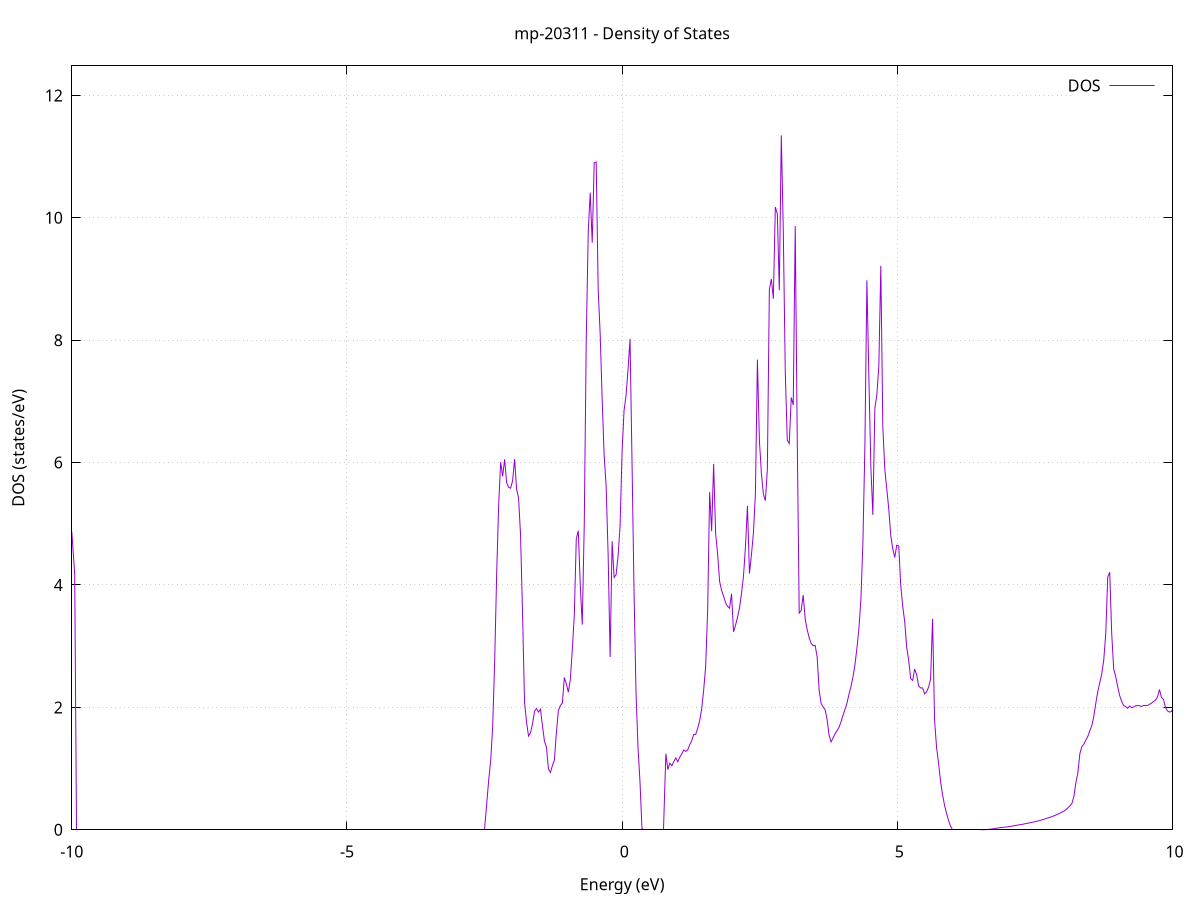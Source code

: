 set title 'mp-20311 - Density of States'
set xlabel 'Energy (eV)'
set ylabel 'DOS (states/eV)'
set grid
set xrange [-10:10]
set yrange [0:12.483]
set xzeroaxis lt -1
set terminal png size 800,600
set output 'mp-20311_dos_gnuplot.png'
plot '-' using 1:2 with lines title 'DOS'
-52.659000 0.000000
-52.622800 0.000000
-52.586700 0.000000
-52.550500 0.000000
-52.514300 0.000000
-52.478200 0.000000
-52.442000 0.000000
-52.405800 0.000000
-52.369700 0.000000
-52.333500 0.000000
-52.297300 0.000000
-52.261200 0.000000
-52.225000 0.000000
-52.188800 0.000000
-52.152700 0.000000
-52.116500 0.000000
-52.080300 0.000000
-52.044200 0.000000
-52.008000 0.000000
-51.971800 0.000000
-51.935700 0.000000
-51.899500 0.000000
-51.863300 0.000000
-51.827200 0.000000
-51.791000 0.000000
-51.754800 0.000000
-51.718700 0.000000
-51.682500 0.000000
-51.646300 0.000000
-51.610200 0.000000
-51.574000 0.000000
-51.537800 0.000000
-51.501700 0.000000
-51.465500 0.000000
-51.429400 0.000000
-51.393200 0.000000
-51.357000 0.000000
-51.320900 0.000000
-51.284700 0.000000
-51.248500 0.000000
-51.212400 0.000000
-51.176200 0.000000
-51.140000 0.000000
-51.103900 0.000000
-51.067700 0.000000
-51.031500 0.000000
-50.995400 0.000000
-50.959200 0.000000
-50.923000 0.000000
-50.886900 0.000000
-50.850700 0.000000
-50.814500 0.000000
-50.778400 0.000000
-50.742200 0.000000
-50.706000 0.000000
-50.669900 0.000000
-50.633700 0.000000
-50.597500 0.000000
-50.561400 0.000000
-50.525200 0.000000
-50.489000 0.000000
-50.452900 0.000000
-50.416700 0.000000
-50.380500 0.000000
-50.344400 0.000000
-50.308200 0.000000
-50.272000 0.000000
-50.235900 0.000000
-50.199700 0.000000
-50.163500 0.000000
-50.127400 0.000000
-50.091200 0.000000
-50.055000 0.000000
-50.018900 0.000000
-49.982700 0.000000
-49.946500 0.000000
-49.910400 0.000000
-49.874200 0.000000
-49.838000 0.000000
-49.801900 0.000000
-49.765700 0.000000
-49.729600 0.000000
-49.693400 0.000000
-49.657200 0.000000
-49.621100 0.000000
-49.584900 0.000000
-49.548700 0.000000
-49.512600 0.000000
-49.476400 0.000000
-49.440200 0.000000
-49.404100 0.000000
-49.367900 37.553500
-49.331700 41.860200
-49.295600 31.629000
-49.259400 39.619000
-49.223200 37.671800
-49.187100 94.613700
-49.150900 0.000000
-49.114700 64.412600
-49.078600 85.226900
-49.042400 0.000000
-49.006200 0.000000
-48.970100 0.000000
-48.933900 0.000000
-48.897700 0.000000
-48.861600 0.000000
-48.825400 0.000000
-48.789200 0.000000
-48.753100 0.000000
-48.716900 0.000000
-48.680700 0.000000
-48.644600 0.000000
-48.608400 0.000000
-48.572200 0.000000
-48.536100 0.000000
-48.499900 0.000000
-48.463700 0.000000
-48.427600 0.000000
-48.391400 0.000000
-48.355200 0.000000
-48.319100 0.000000
-48.282900 0.000000
-48.246700 0.000000
-48.210600 0.000000
-48.174400 0.000000
-48.138200 0.000000
-48.102100 0.000000
-48.065900 0.000000
-48.029800 0.000000
-47.993600 0.000000
-47.957400 0.000000
-47.921300 0.000000
-47.885100 0.000000
-47.848900 0.000000
-47.812800 0.000000
-47.776600 0.000000
-47.740400 0.000000
-47.704300 0.000000
-47.668100 0.000000
-47.631900 0.000000
-47.595800 0.000000
-47.559600 0.000000
-47.523400 0.000000
-47.487300 0.000000
-47.451100 0.000000
-47.414900 0.000000
-47.378800 0.000000
-47.342600 0.000000
-47.306400 0.000000
-47.270300 0.000000
-47.234100 0.000000
-47.197900 0.000000
-47.161800 0.000000
-47.125600 0.000000
-47.089400 0.000000
-47.053300 0.000000
-47.017100 0.000000
-46.980900 0.000000
-46.944800 0.000000
-46.908600 0.000000
-46.872400 0.000000
-46.836300 0.000000
-46.800100 0.000000
-46.763900 0.000000
-46.727800 0.000000
-46.691600 0.000000
-46.655400 0.000000
-46.619300 0.000000
-46.583100 0.000000
-46.546900 0.000000
-46.510800 0.000000
-46.474600 0.000000
-46.438500 0.000000
-46.402300 0.000000
-46.366100 0.000000
-46.330000 0.000000
-46.293800 0.000000
-46.257600 0.000000
-46.221500 0.000000
-46.185300 0.000000
-46.149100 0.000000
-46.113000 0.000000
-46.076800 0.000000
-46.040600 0.000000
-46.004500 0.000000
-45.968300 0.000000
-45.932100 0.000000
-45.896000 0.000000
-45.859800 0.000000
-45.823600 0.000000
-45.787500 0.000000
-45.751300 0.000000
-45.715100 0.000000
-45.679000 0.000000
-45.642800 0.000000
-45.606600 0.000000
-45.570500 0.000000
-45.534300 0.000000
-45.498100 0.000000
-45.462000 0.000000
-45.425800 0.000000
-45.389600 0.000000
-45.353500 0.000000
-45.317300 0.000000
-45.281100 0.000000
-45.245000 0.000000
-45.208800 0.000000
-45.172600 0.000000
-45.136500 0.000000
-45.100300 0.000000
-45.064100 0.000000
-45.028000 0.000000
-44.991800 0.000000
-44.955600 0.000000
-44.919500 0.000000
-44.883300 0.000000
-44.847100 0.000000
-44.811000 0.000000
-44.774800 0.000000
-44.738700 0.000000
-44.702500 0.000000
-44.666300 0.000000
-44.630200 0.000000
-44.594000 0.000000
-44.557800 0.000000
-44.521700 0.000000
-44.485500 0.000000
-44.449300 0.000000
-44.413200 0.000000
-44.377000 0.000000
-44.340800 0.000000
-44.304700 0.000000
-44.268500 0.000000
-44.232300 0.000000
-44.196200 0.000000
-44.160000 0.000000
-44.123800 0.000000
-44.087700 0.000000
-44.051500 0.000000
-44.015300 0.000000
-43.979200 0.000000
-43.943000 0.000000
-43.906800 0.000000
-43.870700 0.000000
-43.834500 0.000000
-43.798300 0.000000
-43.762200 0.000000
-43.726000 0.000000
-43.689800 0.000000
-43.653700 0.000000
-43.617500 0.000000
-43.581300 0.000000
-43.545200 0.000000
-43.509000 0.000000
-43.472800 0.000000
-43.436700 0.000000
-43.400500 0.000000
-43.364300 0.000000
-43.328200 0.000000
-43.292000 0.000000
-43.255800 0.000000
-43.219700 0.000000
-43.183500 0.000000
-43.147300 0.000000
-43.111200 0.000000
-43.075000 0.000000
-43.038900 0.000000
-43.002700 0.000000
-42.966500 0.000000
-42.930400 0.000000
-42.894200 0.000000
-42.858000 0.000000
-42.821900 0.000000
-42.785700 0.000000
-42.749500 0.000000
-42.713400 0.000000
-42.677200 0.000000
-42.641000 0.000000
-42.604900 0.000000
-42.568700 0.000000
-42.532500 0.000000
-42.496400 0.000000
-42.460200 0.000000
-42.424000 0.000000
-42.387900 0.000000
-42.351700 0.000000
-42.315500 0.000000
-42.279400 0.000000
-42.243200 0.000000
-42.207000 0.000000
-42.170900 0.000000
-42.134700 0.000000
-42.098500 0.000000
-42.062400 0.000000
-42.026200 0.000000
-41.990000 0.000000
-41.953900 0.000000
-41.917700 0.000000
-41.881500 0.000000
-41.845400 0.000000
-41.809200 0.000000
-41.773000 0.000000
-41.736900 0.000000
-41.700700 0.000000
-41.664500 0.000000
-41.628400 0.000000
-41.592200 0.000000
-41.556000 0.000000
-41.519900 0.000000
-41.483700 0.000000
-41.447500 0.000000
-41.411400 0.000000
-41.375200 0.000000
-41.339100 0.000000
-41.302900 0.000000
-41.266700 0.000000
-41.230600 0.000000
-41.194400 0.000000
-41.158200 0.000000
-41.122100 0.000000
-41.085900 0.000000
-41.049700 0.000000
-41.013600 0.000000
-40.977400 0.000000
-40.941200 0.000000
-40.905100 0.000000
-40.868900 0.000000
-40.832700 0.000000
-40.796600 0.000000
-40.760400 0.000000
-40.724200 0.000000
-40.688100 0.000000
-40.651900 0.000000
-40.615700 0.000000
-40.579600 0.000000
-40.543400 0.000000
-40.507200 0.000000
-40.471100 0.000000
-40.434900 0.000000
-40.398700 0.000000
-40.362600 0.000000
-40.326400 0.000000
-40.290200 0.000000
-40.254100 0.000000
-40.217900 0.000000
-40.181700 0.000000
-40.145600 0.000000
-40.109400 0.000000
-40.073200 0.000000
-40.037100 0.000000
-40.000900 0.000000
-39.964700 0.000000
-39.928600 0.000000
-39.892400 0.000000
-39.856200 0.000000
-39.820100 0.000000
-39.783900 0.000000
-39.747800 0.000000
-39.711600 0.000000
-39.675400 0.000000
-39.639300 0.000000
-39.603100 0.000000
-39.566900 0.000000
-39.530800 0.000000
-39.494600 0.000000
-39.458400 0.000000
-39.422300 0.000000
-39.386100 0.000000
-39.349900 0.000000
-39.313800 0.000000
-39.277600 0.000000
-39.241400 0.000000
-39.205300 0.000000
-39.169100 0.000000
-39.132900 0.000000
-39.096800 0.000000
-39.060600 0.000000
-39.024400 0.000000
-38.988300 0.000000
-38.952100 0.000000
-38.915900 0.000000
-38.879800 0.000000
-38.843600 0.000000
-38.807400 0.000000
-38.771300 0.000000
-38.735100 0.000000
-38.698900 0.000000
-38.662800 0.000000
-38.626600 0.000000
-38.590400 0.000000
-38.554300 0.000000
-38.518100 0.000000
-38.481900 0.000000
-38.445800 0.000000
-38.409600 0.000000
-38.373400 0.000000
-38.337300 0.000000
-38.301100 0.000000
-38.264900 0.000000
-38.228800 0.000000
-38.192600 0.000000
-38.156400 0.000000
-38.120300 0.000000
-38.084100 0.000000
-38.048000 0.000000
-38.011800 0.000000
-37.975600 0.000000
-37.939500 0.000000
-37.903300 0.000000
-37.867100 0.000000
-37.831000 0.000000
-37.794800 0.000000
-37.758600 0.000000
-37.722500 0.000000
-37.686300 0.000000
-37.650100 0.000000
-37.614000 0.000000
-37.577800 0.000000
-37.541600 0.000000
-37.505500 0.000000
-37.469300 0.000000
-37.433100 0.000000
-37.397000 0.000000
-37.360800 0.000000
-37.324600 0.000000
-37.288500 0.000000
-37.252300 0.000000
-37.216100 0.000000
-37.180000 0.000000
-37.143800 0.000000
-37.107600 0.000000
-37.071500 0.000000
-37.035300 0.000000
-36.999100 0.000000
-36.963000 0.000000
-36.926800 0.000000
-36.890600 0.000000
-36.854500 0.000000
-36.818300 0.000000
-36.782100 0.000000
-36.746000 0.000000
-36.709800 0.000000
-36.673600 0.000000
-36.637500 0.000000
-36.601300 0.000000
-36.565100 0.000000
-36.529000 0.000000
-36.492800 0.000000
-36.456600 0.000000
-36.420500 0.000000
-36.384300 0.000000
-36.348200 0.000000
-36.312000 0.000000
-36.275800 0.000000
-36.239700 0.000000
-36.203500 0.000000
-36.167300 0.000000
-36.131200 0.000000
-36.095000 0.000000
-36.058800 0.000000
-36.022700 0.000000
-35.986500 0.000000
-35.950300 0.000000
-35.914200 0.000000
-35.878000 0.000000
-35.841800 0.000000
-35.805700 0.000000
-35.769500 0.000000
-35.733300 0.000000
-35.697200 0.000000
-35.661000 0.000000
-35.624800 0.000000
-35.588700 0.000000
-35.552500 0.000000
-35.516300 0.000000
-35.480200 0.000000
-35.444000 0.000000
-35.407800 0.000000
-35.371700 0.000000
-35.335500 0.000000
-35.299300 0.000000
-35.263200 0.000000
-35.227000 0.000000
-35.190800 0.000000
-35.154700 0.000000
-35.118500 0.000000
-35.082300 0.000000
-35.046200 0.000000
-35.010000 0.000000
-34.973800 0.000000
-34.937700 0.000000
-34.901500 0.000000
-34.865300 0.000000
-34.829200 0.000000
-34.793000 0.000000
-34.756900 0.000000
-34.720700 0.000000
-34.684500 0.000000
-34.648400 0.000000
-34.612200 0.000000
-34.576000 0.000000
-34.539900 0.000000
-34.503700 0.000000
-34.467500 0.000000
-34.431400 0.000000
-34.395200 0.000000
-34.359000 0.000000
-34.322900 0.000000
-34.286700 0.000000
-34.250500 0.000000
-34.214400 0.000000
-34.178200 0.000000
-34.142000 0.000000
-34.105900 0.000000
-34.069700 0.000000
-34.033500 0.000000
-33.997400 0.000000
-33.961200 0.000000
-33.925000 0.000000
-33.888900 0.000000
-33.852700 0.000000
-33.816500 0.000000
-33.780400 0.000000
-33.744200 0.000000
-33.708000 0.000000
-33.671900 0.000000
-33.635700 0.000000
-33.599500 0.000000
-33.563400 0.000000
-33.527200 0.000000
-33.491000 0.000000
-33.454900 0.000000
-33.418700 0.000000
-33.382500 0.000000
-33.346400 0.000000
-33.310200 0.000000
-33.274000 0.000000
-33.237900 0.000000
-33.201700 0.000000
-33.165500 0.000000
-33.129400 0.000000
-33.093200 0.000000
-33.057100 0.000000
-33.020900 0.000000
-32.984700 0.000000
-32.948600 0.000000
-32.912400 0.000000
-32.876200 0.000000
-32.840100 0.000000
-32.803900 0.000000
-32.767700 0.000000
-32.731600 0.000000
-32.695400 0.000000
-32.659200 0.000000
-32.623100 0.000000
-32.586900 0.000000
-32.550700 0.000000
-32.514600 0.000000
-32.478400 0.000000
-32.442200 0.000000
-32.406100 0.000000
-32.369900 0.000000
-32.333700 0.000000
-32.297600 0.000000
-32.261400 0.000000
-32.225200 0.000000
-32.189100 0.000000
-32.152900 0.000000
-32.116700 0.000000
-32.080600 0.000000
-32.044400 0.000000
-32.008200 0.000000
-31.972100 0.000000
-31.935900 0.000000
-31.899700 0.000000
-31.863600 0.000000
-31.827400 0.000000
-31.791200 0.000000
-31.755100 0.000000
-31.718900 0.000000
-31.682700 0.000000
-31.646600 0.000000
-31.610400 0.000000
-31.574200 0.000000
-31.538100 0.000000
-31.501900 0.000000
-31.465700 0.000000
-31.429600 0.000000
-31.393400 0.000000
-31.357300 0.000000
-31.321100 0.000000
-31.284900 0.000000
-31.248800 0.000000
-31.212600 0.000000
-31.176400 0.000000
-31.140300 0.000000
-31.104100 0.000000
-31.067900 0.000000
-31.031800 0.000000
-30.995600 0.000000
-30.959400 0.000000
-30.923300 0.000000
-30.887100 0.000000
-30.850900 0.000000
-30.814800 0.000000
-30.778600 0.000000
-30.742400 0.000000
-30.706300 0.000000
-30.670100 0.000000
-30.633900 0.000000
-30.597800 0.000000
-30.561600 0.000000
-30.525400 0.000000
-30.489300 0.000000
-30.453100 0.000000
-30.416900 0.000000
-30.380800 0.000000
-30.344600 0.000000
-30.308400 0.000000
-30.272300 0.000000
-30.236100 0.000000
-30.199900 0.000000
-30.163800 0.000000
-30.127600 0.000000
-30.091400 0.000000
-30.055300 0.000000
-30.019100 0.000000
-29.982900 0.000000
-29.946800 0.000000
-29.910600 0.000000
-29.874400 0.000000
-29.838300 0.000000
-29.802100 0.000000
-29.765900 0.000000
-29.729800 0.000000
-29.693600 0.000000
-29.657500 0.000000
-29.621300 0.000000
-29.585100 0.000000
-29.549000 0.000000
-29.512800 0.000000
-29.476600 0.000000
-29.440500 0.000000
-29.404300 0.000000
-29.368100 0.000000
-29.332000 0.000000
-29.295800 0.000000
-29.259600 0.000000
-29.223500 0.000000
-29.187300 0.000000
-29.151100 0.000000
-29.115000 0.000000
-29.078800 0.000000
-29.042600 0.000000
-29.006500 0.000000
-28.970300 0.000000
-28.934100 0.000000
-28.898000 0.000000
-28.861800 0.000000
-28.825600 0.000000
-28.789500 0.000000
-28.753300 0.000000
-28.717100 0.000000
-28.681000 0.000000
-28.644800 0.000000
-28.608600 0.000000
-28.572500 0.000000
-28.536300 0.000000
-28.500100 0.000000
-28.464000 0.000000
-28.427800 0.000000
-28.391600 0.000000
-28.355500 0.000000
-28.319300 0.000000
-28.283100 0.000000
-28.247000 0.000000
-28.210800 0.000000
-28.174600 0.000000
-28.138500 0.000000
-28.102300 0.000000
-28.066200 0.000000
-28.030000 0.000000
-27.993800 0.000000
-27.957700 0.000000
-27.921500 0.000000
-27.885300 0.000000
-27.849200 0.000000
-27.813000 0.000000
-27.776800 0.000000
-27.740700 0.000000
-27.704500 0.000000
-27.668300 0.000000
-27.632200 0.000000
-27.596000 0.000000
-27.559800 0.000000
-27.523700 0.000000
-27.487500 0.000000
-27.451300 0.000000
-27.415200 0.000000
-27.379000 0.000000
-27.342800 0.000000
-27.306700 0.000000
-27.270500 0.000000
-27.234300 0.000000
-27.198200 0.000000
-27.162000 0.000000
-27.125800 0.000000
-27.089700 0.000000
-27.053500 0.000000
-27.017300 0.000000
-26.981200 0.000000
-26.945000 0.000000
-26.908800 0.000000
-26.872700 0.000000
-26.836500 0.000000
-26.800300 0.000000
-26.764200 0.000000
-26.728000 0.000000
-26.691800 0.000000
-26.655700 0.000000
-26.619500 0.000000
-26.583300 0.000000
-26.547200 0.000000
-26.511000 0.000000
-26.474800 0.000000
-26.438700 0.000000
-26.402500 0.000000
-26.366400 0.000000
-26.330200 0.000000
-26.294000 0.000000
-26.257900 0.000000
-26.221700 0.000000
-26.185500 0.000000
-26.149400 0.000000
-26.113200 0.000000
-26.077000 0.000000
-26.040900 0.000000
-26.004700 0.000000
-25.968500 0.000000
-25.932400 0.000000
-25.896200 0.000000
-25.860000 0.000000
-25.823900 0.000000
-25.787700 0.000000
-25.751500 0.000000
-25.715400 0.000000
-25.679200 0.000000
-25.643000 0.000000
-25.606900 0.000000
-25.570700 0.000000
-25.534500 0.000000
-25.498400 0.000000
-25.462200 0.000000
-25.426000 0.000000
-25.389900 0.000000
-25.353700 0.000000
-25.317500 0.000000
-25.281400 0.000000
-25.245200 0.000000
-25.209000 0.000000
-25.172900 0.000000
-25.136700 0.000000
-25.100500 0.000000
-25.064400 0.000000
-25.028200 0.000000
-24.992000 0.000000
-24.955900 0.000000
-24.919700 0.000000
-24.883500 0.000000
-24.847400 0.000000
-24.811200 0.000000
-24.775000 0.000000
-24.738900 0.000000
-24.702700 0.000000
-24.666600 0.000000
-24.630400 0.000000
-24.594200 0.000000
-24.558100 0.000000
-24.521900 0.000000
-24.485700 0.000000
-24.449600 0.000000
-24.413400 0.000000
-24.377200 0.000000
-24.341100 0.000000
-24.304900 0.000000
-24.268700 0.000000
-24.232600 0.000000
-24.196400 0.000000
-24.160200 0.000000
-24.124100 0.000000
-24.087900 0.000000
-24.051700 0.000000
-24.015600 0.000000
-23.979400 0.000000
-23.943200 0.000000
-23.907100 0.000000
-23.870900 0.000000
-23.834700 0.000000
-23.798600 0.000000
-23.762400 0.000000
-23.726200 0.000000
-23.690100 0.000000
-23.653900 0.000000
-23.617700 0.000000
-23.581600 0.000000
-23.545400 0.000000
-23.509200 0.000000
-23.473100 0.000000
-23.436900 0.000000
-23.400700 0.000000
-23.364600 0.000000
-23.328400 0.000000
-23.292200 0.000000
-23.256100 0.000000
-23.219900 0.000000
-23.183700 0.000000
-23.147600 0.000000
-23.111400 0.000000
-23.075300 0.000000
-23.039100 0.000000
-23.002900 0.000000
-22.966800 0.000000
-22.930600 0.000000
-22.894400 0.000000
-22.858300 0.000000
-22.822100 0.000000
-22.785900 0.000000
-22.749800 0.000000
-22.713600 0.000000
-22.677400 0.000000
-22.641300 0.000000
-22.605100 0.000000
-22.568900 0.000000
-22.532800 0.000000
-22.496600 0.000000
-22.460400 0.000000
-22.424300 0.000000
-22.388100 0.000000
-22.351900 0.000000
-22.315800 0.000000
-22.279600 0.000000
-22.243400 0.000000
-22.207300 0.000000
-22.171100 0.000000
-22.134900 0.000000
-22.098800 0.000000
-22.062600 0.000000
-22.026400 0.000000
-21.990300 0.000000
-21.954100 0.000000
-21.917900 0.000000
-21.881800 0.000000
-21.845600 0.000000
-21.809400 0.000000
-21.773300 0.000000
-21.737100 0.000000
-21.700900 0.000000
-21.664800 0.000000
-21.628600 0.000000
-21.592400 0.000000
-21.556300 0.000000
-21.520100 0.000000
-21.483900 0.000000
-21.447800 0.000000
-21.411600 0.000000
-21.375500 0.000000
-21.339300 0.000000
-21.303100 0.000000
-21.267000 0.000000
-21.230800 0.000000
-21.194600 0.000000
-21.158500 0.000000
-21.122300 0.000000
-21.086100 0.000000
-21.050000 0.000000
-21.013800 0.000000
-20.977600 0.000000
-20.941500 0.000000
-20.905300 0.000000
-20.869100 0.000000
-20.833000 0.000000
-20.796800 0.000000
-20.760600 0.000000
-20.724500 0.000000
-20.688300 0.000000
-20.652100 0.000000
-20.616000 0.000000
-20.579800 0.000000
-20.543600 0.000000
-20.507500 0.000000
-20.471300 0.000000
-20.435100 0.000000
-20.399000 0.000000
-20.362800 0.000000
-20.326600 0.000000
-20.290500 0.000000
-20.254300 0.000000
-20.218100 0.000000
-20.182000 0.000000
-20.145800 0.000000
-20.109600 0.000000
-20.073500 0.000000
-20.037300 0.000000
-20.001100 0.000000
-19.965000 0.000000
-19.928800 0.000000
-19.892600 0.000000
-19.856500 0.000000
-19.820300 0.000000
-19.784100 0.000000
-19.748000 0.000000
-19.711800 0.000000
-19.675700 0.000000
-19.639500 0.000000
-19.603300 0.000000
-19.567200 0.000000
-19.531000 0.000000
-19.494800 0.000000
-19.458700 0.000000
-19.422500 0.000000
-19.386300 0.000000
-19.350200 0.000000
-19.314000 0.000000
-19.277800 0.000000
-19.241700 0.000000
-19.205500 0.000000
-19.169300 0.000000
-19.133200 0.000000
-19.097000 0.000000
-19.060800 0.000000
-19.024700 0.000000
-18.988500 0.000000
-18.952300 0.000000
-18.916200 0.000000
-18.880000 0.000000
-18.843800 0.000000
-18.807700 0.000000
-18.771500 0.000000
-18.735300 0.000000
-18.699200 0.000000
-18.663000 0.000000
-18.626800 0.000000
-18.590700 0.000000
-18.554500 0.000000
-18.518300 0.000000
-18.482200 0.000000
-18.446000 0.000000
-18.409800 0.000000
-18.373700 0.000000
-18.337500 0.000000
-18.301300 0.000000
-18.265200 0.000000
-18.229000 0.000000
-18.192800 0.000000
-18.156700 0.000000
-18.120500 0.000000
-18.084300 0.000000
-18.048200 0.000000
-18.012000 0.000000
-17.975900 0.000000
-17.939700 0.000000
-17.903500 0.000000
-17.867400 0.000000
-17.831200 0.000000
-17.795000 0.000000
-17.758900 0.000000
-17.722700 0.000000
-17.686500 0.000000
-17.650400 0.000000
-17.614200 0.000000
-17.578000 0.000000
-17.541900 0.000000
-17.505700 0.000000
-17.469500 0.000000
-17.433400 0.000000
-17.397200 0.000000
-17.361000 0.000000
-17.324900 0.000000
-17.288700 0.000000
-17.252500 0.000000
-17.216400 0.000000
-17.180200 0.000000
-17.144000 0.000000
-17.107900 0.000000
-17.071700 0.000000
-17.035500 0.000000
-16.999400 0.000000
-16.963200 0.000000
-16.927000 0.000000
-16.890900 0.000000
-16.854700 0.000000
-16.818500 0.000000
-16.782400 0.000000
-16.746200 0.000000
-16.710000 0.000000
-16.673900 0.000000
-16.637700 0.000000
-16.601500 0.000000
-16.565400 0.000000
-16.529200 0.000000
-16.493000 0.000000
-16.456900 0.000000
-16.420700 0.000000
-16.384600 0.000000
-16.348400 0.000000
-16.312200 0.000000
-16.276100 0.000000
-16.239900 0.000000
-16.203700 0.000000
-16.167600 0.000000
-16.131400 0.000000
-16.095200 0.000000
-16.059100 0.000000
-16.022900 0.000000
-15.986700 0.000000
-15.950600 0.000000
-15.914400 0.000000
-15.878200 0.000000
-15.842100 0.000000
-15.805900 0.000000
-15.769700 0.000000
-15.733600 0.000000
-15.697400 0.000000
-15.661200 0.000000
-15.625100 0.000000
-15.588900 0.000000
-15.552700 0.000000
-15.516600 0.000000
-15.480400 0.000000
-15.444200 0.000000
-15.408100 0.000000
-15.371900 0.000000
-15.335700 0.000000
-15.299600 0.000000
-15.263400 0.000000
-15.227200 0.000000
-15.191100 0.000000
-15.154900 0.000000
-15.118700 0.000000
-15.082600 0.000000
-15.046400 0.000000
-15.010200 0.000000
-14.974100 0.000000
-14.937900 0.000000
-14.901700 0.000000
-14.865600 0.000000
-14.829400 0.000000
-14.793200 0.000000
-14.757100 0.000000
-14.720900 0.000000
-14.684800 0.000000
-14.648600 0.000000
-14.612400 0.000000
-14.576300 0.000000
-14.540100 0.000000
-14.503900 0.000000
-14.467800 0.000000
-14.431600 0.000000
-14.395400 0.000000
-14.359300 0.000000
-14.323100 0.000000
-14.286900 0.000000
-14.250800 0.000000
-14.214600 0.000000
-14.178400 0.000000
-14.142300 0.000000
-14.106100 0.000000
-14.069900 0.000000
-14.033800 0.000000
-13.997600 0.000000
-13.961400 0.000000
-13.925300 0.000000
-13.889100 0.000000
-13.852900 0.000000
-13.816800 0.000000
-13.780600 0.000000
-13.744400 0.000000
-13.708300 0.000000
-13.672100 0.000000
-13.635900 0.000000
-13.599800 0.000000
-13.563600 0.000000
-13.527400 0.000000
-13.491300 0.000000
-13.455100 0.000000
-13.418900 0.000000
-13.382800 0.000000
-13.346600 0.000000
-13.310400 0.000000
-13.274300 0.000000
-13.238100 0.000000
-13.201900 0.000000
-13.165800 0.000000
-13.129600 0.000000
-13.093400 0.000000
-13.057300 0.000000
-13.021100 0.000000
-12.985000 0.000000
-12.948800 0.000000
-12.912600 0.000000
-12.876500 0.000000
-12.840300 0.000000
-12.804100 0.000000
-12.768000 0.000000
-12.731800 0.000000
-12.695600 0.000000
-12.659500 0.000000
-12.623300 0.000000
-12.587100 0.000000
-12.551000 0.000000
-12.514800 0.000000
-12.478600 0.000000
-12.442500 0.000000
-12.406300 0.000000
-12.370100 0.000000
-12.334000 0.000000
-12.297800 0.000000
-12.261600 0.000000
-12.225500 0.000000
-12.189300 0.000000
-12.153100 0.000000
-12.117000 0.000000
-12.080800 0.000000
-12.044600 0.000000
-12.008500 0.000000
-11.972300 0.000000
-11.936100 0.000000
-11.900000 0.000000
-11.863800 0.000000
-11.827600 0.000000
-11.791500 0.000000
-11.755300 0.000000
-11.719100 0.000000
-11.683000 0.000000
-11.646800 0.000000
-11.610600 0.000000
-11.574500 0.000000
-11.538300 0.000000
-11.502100 0.000000
-11.466000 0.000000
-11.429800 0.000000
-11.393600 0.000000
-11.357500 0.000000
-11.321300 0.000000
-11.285200 0.000000
-11.249000 0.298800
-11.212800 0.475500
-11.176700 0.654000
-11.140500 0.829800
-11.104300 1.157700
-11.068200 1.194000
-11.032000 1.217000
-10.995800 1.254100
-10.959700 1.292900
-10.923500 1.306600
-10.887300 1.344800
-10.851200 1.388000
-10.815000 1.420000
-10.778800 1.464600
-10.742700 1.511900
-10.706500 1.559400
-10.670300 1.618700
-10.634200 1.682600
-10.598000 1.751800
-10.561800 1.833900
-10.525700 1.915200
-10.489500 2.023600
-10.453300 2.162100
-10.417200 2.298700
-10.381000 3.129400
-10.344800 3.305500
-10.308700 3.248700
-10.272500 6.426000
-10.236300 7.713600
-10.200200 8.518200
-10.164000 8.976500
-10.127800 10.064100
-10.091700 7.401700
-10.055500 5.904900
-10.019300 5.127400
-9.983200 4.649000
-9.947000 4.180900
-9.910800 0.000000
-9.874700 0.000000
-9.838500 0.000000
-9.802300 0.000000
-9.766200 0.000000
-9.730000 0.000000
-9.693900 0.000000
-9.657700 0.000000
-9.621500 0.000000
-9.585400 0.000000
-9.549200 0.000000
-9.513000 0.000000
-9.476900 0.000000
-9.440700 0.000000
-9.404500 0.000000
-9.368400 0.000000
-9.332200 0.000000
-9.296000 0.000000
-9.259900 0.000000
-9.223700 0.000000
-9.187500 0.000000
-9.151400 0.000000
-9.115200 0.000000
-9.079000 0.000000
-9.042900 0.000000
-9.006700 0.000000
-8.970500 0.000000
-8.934400 0.000000
-8.898200 0.000000
-8.862000 0.000000
-8.825900 0.000000
-8.789700 0.000000
-8.753500 0.000000
-8.717400 0.000000
-8.681200 0.000000
-8.645000 0.000000
-8.608900 0.000000
-8.572700 0.000000
-8.536500 0.000000
-8.500400 0.000000
-8.464200 0.000000
-8.428000 0.000000
-8.391900 0.000000
-8.355700 0.000000
-8.319500 0.000000
-8.283400 0.000000
-8.247200 0.000000
-8.211000 0.000000
-8.174900 0.000000
-8.138700 0.000000
-8.102500 0.000000
-8.066400 0.000000
-8.030200 0.000000
-7.994100 0.000000
-7.957900 0.000000
-7.921700 0.000000
-7.885600 0.000000
-7.849400 0.000000
-7.813200 0.000000
-7.777100 0.000000
-7.740900 0.000000
-7.704700 0.000000
-7.668600 0.000000
-7.632400 0.000000
-7.596200 0.000000
-7.560100 0.000000
-7.523900 0.000000
-7.487700 0.000000
-7.451600 0.000000
-7.415400 0.000000
-7.379200 0.000000
-7.343100 0.000000
-7.306900 0.000000
-7.270700 0.000000
-7.234600 0.000000
-7.198400 0.000000
-7.162200 0.000000
-7.126100 0.000000
-7.089900 0.000000
-7.053700 0.000000
-7.017600 0.000000
-6.981400 0.000000
-6.945200 0.000000
-6.909100 0.000000
-6.872900 0.000000
-6.836700 0.000000
-6.800600 0.000000
-6.764400 0.000000
-6.728200 0.000000
-6.692100 0.000000
-6.655900 0.000000
-6.619700 0.000000
-6.583600 0.000000
-6.547400 0.000000
-6.511200 0.000000
-6.475100 0.000000
-6.438900 0.000000
-6.402700 0.000000
-6.366600 0.000000
-6.330400 0.000000
-6.294300 0.000000
-6.258100 0.000000
-6.221900 0.000000
-6.185800 0.000000
-6.149600 0.000000
-6.113400 0.000000
-6.077300 0.000000
-6.041100 0.000000
-6.004900 0.000000
-5.968800 0.000000
-5.932600 0.000000
-5.896400 0.000000
-5.860300 0.000000
-5.824100 0.000000
-5.787900 0.000000
-5.751800 0.000000
-5.715600 0.000000
-5.679400 0.000000
-5.643300 0.000000
-5.607100 0.000000
-5.570900 0.000000
-5.534800 0.000000
-5.498600 0.000000
-5.462400 0.000000
-5.426300 0.000000
-5.390100 0.000000
-5.353900 0.000000
-5.317800 0.000000
-5.281600 0.000000
-5.245400 0.000000
-5.209300 0.000000
-5.173100 0.000000
-5.136900 0.000000
-5.100800 0.000000
-5.064600 0.000000
-5.028400 0.000000
-4.992300 0.000000
-4.956100 0.000000
-4.919900 0.000000
-4.883800 0.000000
-4.847600 0.000000
-4.811400 0.000000
-4.775300 0.000000
-4.739100 0.000000
-4.703000 0.000000
-4.666800 0.000000
-4.630600 0.000000
-4.594500 0.000000
-4.558300 0.000000
-4.522100 0.000000
-4.486000 0.000000
-4.449800 0.000000
-4.413600 0.000000
-4.377500 0.000000
-4.341300 0.000000
-4.305100 0.000000
-4.269000 0.000000
-4.232800 0.000000
-4.196600 0.000000
-4.160500 0.000000
-4.124300 0.000000
-4.088100 0.000000
-4.052000 0.000000
-4.015800 0.000000
-3.979600 0.000000
-3.943500 0.000000
-3.907300 0.000000
-3.871100 0.000000
-3.835000 0.000000
-3.798800 0.000000
-3.762600 0.000000
-3.726500 0.000000
-3.690300 0.000000
-3.654100 0.000000
-3.618000 0.000000
-3.581800 0.000000
-3.545600 0.000000
-3.509500 0.000000
-3.473300 0.000000
-3.437100 0.000000
-3.401000 0.000000
-3.364800 0.000000
-3.328600 0.000000
-3.292500 0.000000
-3.256300 0.000000
-3.220100 0.000000
-3.184000 0.000000
-3.147800 0.000000
-3.111600 0.000000
-3.075500 0.000000
-3.039300 0.000000
-3.003200 0.000000
-2.967000 0.000000
-2.930800 0.000000
-2.894700 0.000000
-2.858500 0.000000
-2.822300 0.000000
-2.786200 0.000000
-2.750000 0.000000
-2.713800 0.000000
-2.677700 0.000000
-2.641500 0.000000
-2.605300 0.000000
-2.569200 0.000000
-2.533000 0.000000
-2.496800 0.000000
-2.460700 0.425300
-2.424500 0.815200
-2.388300 1.136800
-2.352200 1.690700
-2.316000 2.757400
-2.279800 4.192100
-2.243700 5.310800
-2.207500 6.008100
-2.171300 5.776100
-2.135200 6.054500
-2.099000 5.674700
-2.062800 5.596500
-2.026700 5.581500
-1.990500 5.702900
-1.954300 6.056700
-1.918200 5.567800
-1.882000 5.422500
-1.845800 4.814000
-1.809700 3.535400
-1.773500 2.083600
-1.737300 1.763300
-1.701200 1.530500
-1.665000 1.584800
-1.628800 1.729800
-1.592700 1.935300
-1.556500 1.982800
-1.520300 1.923200
-1.484200 1.969500
-1.448000 1.700900
-1.411800 1.448800
-1.375700 1.350700
-1.339500 0.996000
-1.303400 0.936400
-1.267200 1.047600
-1.231000 1.139200
-1.194900 1.586700
-1.158700 1.943800
-1.122500 2.032700
-1.086400 2.069900
-1.050200 2.487400
-1.014000 2.384400
-0.977900 2.248000
-0.941700 2.456800
-0.905500 2.946400
-0.869400 3.506400
-0.833200 4.754700
-0.797000 4.886500
-0.760900 3.998300
-0.724700 3.352700
-0.688500 4.984800
-0.652400 7.987900
-0.616200 9.772000
-0.580000 10.411200
-0.543900 9.592000
-0.507700 10.898500
-0.471500 10.911700
-0.435400 8.826400
-0.399200 8.103300
-0.363000 7.030100
-0.326900 6.118100
-0.290700 5.614900
-0.254500 4.489800
-0.218400 2.823100
-0.182200 4.715200
-0.146000 4.122800
-0.109900 4.169200
-0.073700 4.477600
-0.037500 4.967900
-0.001400 6.181200
0.034800 6.852000
0.071000 7.096600
0.107100 7.525700
0.143300 8.020800
0.179500 6.006700
0.215600 3.911200
0.251800 2.251300
0.288000 1.349400
0.324100 0.784300
0.360300 0.021800
0.396400 0.000000
0.432600 0.000000
0.468800 0.000000
0.504900 0.000000
0.541100 0.000000
0.577300 0.000000
0.613400 0.000000
0.649600 0.000000
0.685800 0.000000
0.721900 0.000000
0.758100 0.000000
0.794300 1.244200
0.830400 0.983500
0.866600 1.088400
0.902800 1.046000
0.938900 1.115900
0.975100 1.173200
1.011300 1.112600
1.047400 1.186600
1.083600 1.238800
1.119800 1.305200
1.155900 1.280400
1.192100 1.306500
1.228300 1.392700
1.264400 1.455400
1.300600 1.557500
1.336800 1.559600
1.372900 1.658700
1.409100 1.783400
1.445300 1.973800
1.481400 2.284200
1.517600 2.669400
1.553800 3.594100
1.589900 5.518700
1.626100 4.879000
1.662300 5.977700
1.698400 4.846200
1.734600 4.507800
1.770800 4.058300
1.806900 3.912400
1.843100 3.815600
1.879300 3.711500
1.915400 3.652000
1.951600 3.620000
1.987700 3.856700
2.023900 3.234000
2.060100 3.341900
2.096200 3.471000
2.132400 3.625900
2.168600 3.860200
2.204700 4.144200
2.240900 4.627300
2.277100 5.291500
2.313200 4.186300
2.349400 4.493200
2.385600 4.855300
2.421700 5.498800
2.457900 7.682700
2.494100 6.359800
2.530200 5.823100
2.566400 5.483200
2.602600 5.377400
2.638700 5.894900
2.674900 8.826800
2.711100 9.000000
2.747200 8.676900
2.783400 10.176700
2.819600 10.065600
2.855700 8.817500
2.891900 11.347800
2.928100 9.792700
2.964200 7.468900
3.000400 6.367100
3.036600 6.313100
3.072700 7.064100
3.108900 6.941100
3.145100 9.866100
3.181200 6.420200
3.217400 3.541200
3.253600 3.586300
3.289700 3.837000
3.325900 3.444400
3.362100 3.271800
3.398200 3.137600
3.434400 3.047900
3.470600 3.006600
3.506700 3.012600
3.542900 2.829200
3.579100 2.284000
3.615200 2.065500
3.651400 2.004900
3.687500 1.963800
3.723700 1.803300
3.759900 1.545400
3.796000 1.435000
3.832200 1.498900
3.868400 1.567800
3.904500 1.618500
3.940700 1.673900
3.976900 1.764400
4.013000 1.870400
4.049200 1.967000
4.085400 2.071500
4.121500 2.213300
4.157700 2.343700
4.193900 2.497200
4.230000 2.696300
4.266200 2.968400
4.302400 3.289900
4.338500 3.770300
4.374700 4.691100
4.410900 6.272800
4.447000 8.977800
4.483200 7.384000
4.519400 5.919200
4.555500 5.144700
4.591700 6.892000
4.627900 7.106100
4.664000 7.576100
4.700200 9.216000
4.736400 6.584700
4.772500 5.894800
4.808700 5.567600
4.844900 5.238700
4.881000 4.804500
4.917200 4.593300
4.953400 4.450800
4.989500 4.650000
5.025700 4.637700
5.061900 3.996000
5.098000 3.652500
5.134200 3.399700
5.170400 2.980200
5.206500 2.768900
5.242700 2.469300
5.278900 2.440000
5.315000 2.627300
5.351200 2.535100
5.387300 2.352800
5.423500 2.317100
5.459700 2.318000
5.495800 2.219900
5.532000 2.254300
5.568200 2.329800
5.604300 2.460600
5.640500 3.447200
5.676700 1.792400
5.712800 1.347900
5.749000 1.089700
5.785200 0.794600
5.821300 0.577000
5.857500 0.402500
5.893700 0.270900
5.929800 0.155900
5.966000 0.061100
6.002200 0.000000
6.038300 0.000000
6.074500 0.000000
6.110700 0.000000
6.146800 0.000000
6.183000 0.000000
6.219200 0.000000
6.255300 0.000000
6.291500 0.000000
6.327700 0.000000
6.363800 0.000000
6.400000 0.000000
6.436200 0.000000
6.472300 0.000000
6.508500 0.000000
6.544700 0.000200
6.580800 0.001100
6.617000 0.002900
6.653200 0.005600
6.689300 0.009200
6.725500 0.013600
6.761700 0.019100
6.797800 0.025400
6.834000 0.030800
6.870200 0.035200
6.906300 0.038700
6.942500 0.042100
6.978600 0.045600
7.014800 0.049800
7.051000 0.054900
7.087100 0.060600
7.123300 0.066600
7.159500 0.072500
7.195600 0.078000
7.231800 0.082900
7.268000 0.088800
7.304100 0.095000
7.340300 0.101500
7.376500 0.108400
7.412600 0.115200
7.448800 0.121900
7.485000 0.128700
7.521100 0.135900
7.557300 0.143900
7.593500 0.152900
7.629600 0.162700
7.665800 0.172700
7.702000 0.182900
7.738100 0.193500
7.774300 0.204000
7.810500 0.215200
7.846600 0.227800
7.882800 0.241800
7.919000 0.257100
7.955100 0.272800
7.991300 0.288300
8.027500 0.304900
8.063600 0.328800
8.099800 0.358000
8.136000 0.389800
8.172100 0.428600
8.208300 0.546000
8.244500 0.768900
8.280600 0.933400
8.316800 1.244000
8.353000 1.359200
8.389100 1.400200
8.425300 1.464800
8.461500 1.526000
8.497600 1.619000
8.533800 1.698000
8.570000 1.852700
8.606100 2.066100
8.642300 2.258700
8.678400 2.403900
8.714600 2.547700
8.750800 2.774700
8.786900 3.197700
8.823100 4.129400
8.859300 4.209100
8.895400 3.206600
8.931600 2.626800
8.967800 2.504900
9.003900 2.342200
9.040100 2.192700
9.076300 2.100700
9.112400 2.028700
9.148600 2.015300
9.184800 1.984600
9.220900 2.022800
9.257100 1.994300
9.293300 2.006300
9.329400 2.026400
9.365600 2.030500
9.401800 2.026700
9.437900 2.014800
9.474100 2.031100
9.510300 2.029600
9.546400 2.031500
9.582600 2.049000
9.618800 2.070500
9.654900 2.096800
9.691100 2.118600
9.727300 2.170500
9.763400 2.291700
9.799600 2.162500
9.835800 2.129200
9.871900 2.000400
9.908100 1.942700
9.944300 1.923100
9.980400 1.933500
10.016600 2.001700
10.052800 2.046000
10.088900 2.025900
10.125100 1.959100
10.161300 1.854200
10.197400 1.866500
10.233600 2.135500
10.269800 2.484400
10.305900 2.742900
10.342100 3.192700
10.378200 4.083700
10.414400 4.377100
10.450600 4.886800
10.486700 5.134800
10.522900 4.916900
10.559100 4.314100
10.595200 4.003900
10.631400 3.360700
10.667600 2.852900
10.703700 2.674100
10.739900 2.541500
10.776100 2.363500
10.812200 2.204700
10.848400 2.481000
10.884600 2.638000
10.920700 3.011000
10.956900 3.356100
10.993100 3.788000
11.029200 3.993300
11.065400 3.903900
11.101600 3.836500
11.137700 3.730200
11.173900 3.422200
11.210100 3.064800
11.246200 2.872200
11.282400 2.728100
11.318600 2.788900
11.354700 2.513300
11.390900 2.398600
11.427100 2.360000
11.463200 2.379700
11.499400 2.400900
11.535600 2.359700
11.571700 2.699900
11.607900 3.029500
11.644100 3.350200
11.680200 3.448800
11.716400 3.511200
11.752600 3.299100
11.788700 3.113600
11.824900 2.915600
11.861100 2.946700
11.897200 2.929000
11.933400 3.040200
11.969600 3.237000
12.005700 3.565200
12.041900 3.419300
12.078000 2.984800
12.114200 2.789100
12.150400 2.556300
12.186500 2.347000
12.222700 2.247600
12.258900 2.226100
12.295000 2.186000
12.331200 2.221000
12.367400 2.100800
12.403500 1.969800
12.439700 1.911300
12.475900 1.879100
12.512000 1.909700
12.548200 2.021400
12.584400 2.177000
12.620500 2.371600
12.656700 2.552400
12.692900 2.630500
12.729000 2.869600
12.765200 3.069300
12.801400 3.021600
12.837500 3.063400
12.873700 3.127700
12.909900 3.067400
12.946000 2.755400
12.982200 2.464200
13.018400 2.270600
13.054500 2.178800
13.090700 2.166700
13.126900 2.166900
13.163000 2.218700
13.199200 2.266800
13.235400 2.366100
13.271500 2.903700
13.307700 3.296300
13.343900 3.444700
13.380000 3.527500
13.416200 3.615900
13.452400 3.593900
13.488500 3.576900
13.524700 3.486800
13.560900 3.023300
13.597000 2.419100
13.633200 2.267000
13.669300 2.140400
13.705500 1.991100
13.741700 1.905000
13.777800 1.834600
13.814000 1.758800
13.850200 1.678300
13.886300 1.553900
13.922500 1.431500
13.958700 1.335200
13.994800 1.263800
14.031000 1.199000
14.067200 1.139400
14.103300 1.084200
14.139500 1.032100
14.175700 0.988600
14.211800 0.937600
14.248000 0.891500
14.284200 0.855100
14.320300 0.824600
14.356500 0.797300
14.392700 0.793900
14.428800 0.704500
14.465000 0.676200
14.501200 0.648900
14.537300 0.623300
14.573500 0.599300
14.609700 0.577500
14.645800 0.558300
14.682000 0.540600
14.718200 0.524400
14.754300 0.507900
14.790500 0.492800
14.826700 0.480100
14.862800 0.462000
14.899000 0.435100
14.935200 0.409300
14.971300 0.387100
15.007500 0.368200
15.043700 0.351800
15.079800 0.338800
15.116000 0.328200
15.152200 0.317200
15.188300 0.312200
15.224500 0.293500
15.260700 0.273200
15.296800 0.253500
15.333000 0.235600
15.369100 0.219100
15.405300 0.204200
15.441500 0.190800
15.477600 0.179100
15.513800 0.168100
15.550000 0.157700
15.586100 0.148500
15.622300 0.139500
15.658500 0.139500
15.694600 0.130100
15.730800 0.116900
15.767000 0.102900
15.803100 0.091200
15.839300 0.086300
15.875500 0.096900
15.911600 0.088900
15.947800 0.074900
15.984000 0.064600
16.020100 0.055400
16.056300 0.047100
16.092500 0.039800
16.128600 0.033500
16.164800 0.027800
16.201000 0.022500
16.237100 0.017700
16.273300 0.013400
16.309500 0.009600
16.345600 0.004900
16.381800 0.002800
16.418000 0.000000
16.454100 0.000000
16.490300 0.000000
16.526500 0.000000
16.562600 0.000000
16.598800 0.000000
16.635000 0.000000
16.671100 0.000000
16.707300 0.000000
16.743500 0.000000
16.779600 0.000000
16.815800 0.000000
16.852000 0.000000
16.888100 0.000000
16.924300 0.000000
16.960500 0.000000
16.996600 0.000000
17.032800 0.000000
17.068900 0.000000
17.105100 0.000000
17.141300 0.000000
17.177400 0.000000
17.213600 0.000000
17.249800 0.000000
17.285900 0.000000
17.322100 0.000000
17.358300 0.000000
17.394400 0.000000
17.430600 0.000000
17.466800 0.000000
17.502900 0.000000
17.539100 0.000000
17.575300 0.000000
17.611400 0.000000
17.647600 0.000000
17.683800 0.000000
17.719900 0.000000
17.756100 0.000000
17.792300 0.000000
17.828400 0.000000
17.864600 0.000000
17.900800 0.000000
17.936900 0.000000
17.973100 0.000000
18.009300 0.000000
18.045400 0.000000
18.081600 0.000000
18.117800 0.000000
18.153900 0.000000
18.190100 0.000000
18.226300 0.000000
18.262400 0.000000
18.298600 0.000000
18.334800 0.000000
18.370900 0.000000
18.407100 0.000000
18.443300 0.000000
18.479400 0.000000
18.515600 0.000000
18.551800 0.000000
18.587900 0.000000
18.624100 0.000000
18.660300 0.000000
18.696400 0.000000
18.732600 0.000000
18.768700 0.000000
18.804900 0.000000
18.841100 0.000000
18.877200 0.000000
18.913400 0.000000
18.949600 0.000000
18.985700 0.000000
19.021900 0.000000
19.058100 0.000000
19.094200 0.000000
19.130400 0.000000
19.166600 0.000000
19.202700 0.000000
19.238900 0.000000
19.275100 0.000000
19.311200 0.000000
19.347400 0.000000
19.383600 0.000000
19.419700 0.000000
19.455900 0.000000
19.492100 0.000000
19.528200 0.000000
19.564400 0.000000
19.600600 0.000000
19.636700 0.000000
19.672900 0.000000
e

